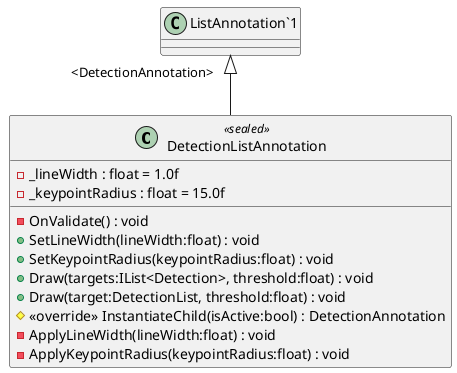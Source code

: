 @startuml
class DetectionListAnnotation <<sealed>> {
    - _lineWidth : float = 1.0f
    - _keypointRadius : float = 15.0f
    - OnValidate() : void
    + SetLineWidth(lineWidth:float) : void
    + SetKeypointRadius(keypointRadius:float) : void
    + Draw(targets:IList<Detection>, threshold:float) : void
    + Draw(target:DetectionList, threshold:float) : void
    # <<override>> InstantiateChild(isActive:bool) : DetectionAnnotation
    - ApplyLineWidth(lineWidth:float) : void
    - ApplyKeypointRadius(keypointRadius:float) : void
}
"ListAnnotation`1" "<DetectionAnnotation>" <|-- DetectionListAnnotation
@enduml
